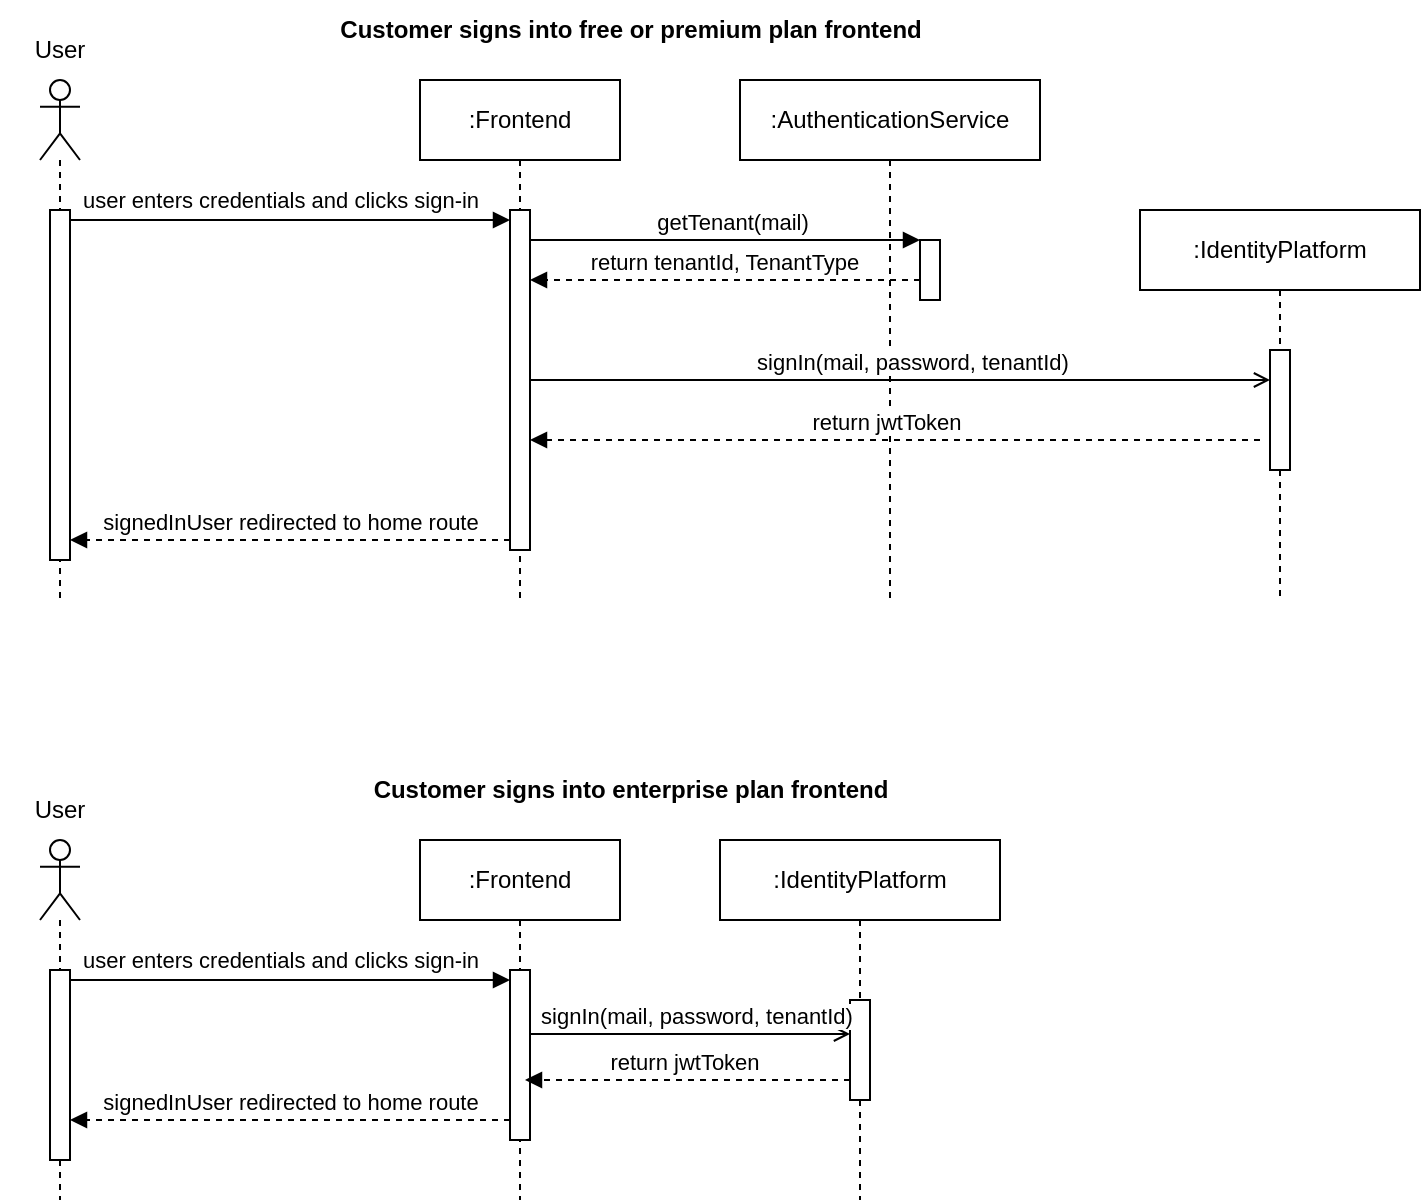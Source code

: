 <mxfile version="26.0.4">
  <diagram name="Page-1" id="2YBvvXClWsGukQMizWep">
    <mxGraphModel dx="1876" dy="673" grid="1" gridSize="10" guides="1" tooltips="1" connect="1" arrows="1" fold="1" page="1" pageScale="1" pageWidth="850" pageHeight="1100" math="0" shadow="0">
      <root>
        <mxCell id="0" />
        <mxCell id="1" parent="0" />
        <mxCell id="aM9ryv3xv72pqoxQDRHE-1" value=":Frontend" style="shape=umlLifeline;perimeter=lifelinePerimeter;whiteSpace=wrap;html=1;container=0;dropTarget=0;collapsible=0;recursiveResize=0;outlineConnect=0;portConstraint=eastwest;newEdgeStyle={&quot;edgeStyle&quot;:&quot;elbowEdgeStyle&quot;,&quot;elbow&quot;:&quot;vertical&quot;,&quot;curved&quot;:0,&quot;rounded&quot;:0};" parent="1" vertex="1">
          <mxGeometry x="40" y="40" width="100" height="260" as="geometry" />
        </mxCell>
        <mxCell id="aM9ryv3xv72pqoxQDRHE-2" value="" style="html=1;points=[];perimeter=orthogonalPerimeter;outlineConnect=0;targetShapes=umlLifeline;portConstraint=eastwest;newEdgeStyle={&quot;edgeStyle&quot;:&quot;elbowEdgeStyle&quot;,&quot;elbow&quot;:&quot;vertical&quot;,&quot;curved&quot;:0,&quot;rounded&quot;:0};" parent="aM9ryv3xv72pqoxQDRHE-1" vertex="1">
          <mxGeometry x="45" y="65" width="10" height="170" as="geometry" />
        </mxCell>
        <mxCell id="aM9ryv3xv72pqoxQDRHE-5" value=":AuthenticationService" style="shape=umlLifeline;perimeter=lifelinePerimeter;whiteSpace=wrap;html=1;container=0;dropTarget=0;collapsible=0;recursiveResize=0;outlineConnect=0;portConstraint=eastwest;newEdgeStyle={&quot;edgeStyle&quot;:&quot;elbowEdgeStyle&quot;,&quot;elbow&quot;:&quot;vertical&quot;,&quot;curved&quot;:0,&quot;rounded&quot;:0};" parent="1" vertex="1">
          <mxGeometry x="200" y="40" width="150" height="260" as="geometry" />
        </mxCell>
        <mxCell id="aM9ryv3xv72pqoxQDRHE-6" value="" style="html=1;points=[];perimeter=orthogonalPerimeter;outlineConnect=0;targetShapes=umlLifeline;portConstraint=eastwest;newEdgeStyle={&quot;edgeStyle&quot;:&quot;elbowEdgeStyle&quot;,&quot;elbow&quot;:&quot;vertical&quot;,&quot;curved&quot;:0,&quot;rounded&quot;:0};" parent="aM9ryv3xv72pqoxQDRHE-5" vertex="1">
          <mxGeometry x="90" y="80" width="10" height="30" as="geometry" />
        </mxCell>
        <mxCell id="aM9ryv3xv72pqoxQDRHE-7" value="getTenant(mail)" style="html=1;verticalAlign=bottom;endArrow=block;elbow=vertical;rounded=0;endFill=1;" parent="1" target="aM9ryv3xv72pqoxQDRHE-6" edge="1">
          <mxGeometry x="0.03" relative="1" as="geometry">
            <mxPoint x="95" y="120" as="sourcePoint" />
            <mxPoint x="330" y="120" as="targetPoint" />
            <mxPoint as="offset" />
          </mxGeometry>
        </mxCell>
        <mxCell id="aM9ryv3xv72pqoxQDRHE-8" value="&lt;div&gt;return tenantId, TenantType&lt;/div&gt;" style="html=1;verticalAlign=bottom;endArrow=block;dashed=1;endSize=6;elbow=vertical;rounded=0;endFill=1;" parent="1" source="aM9ryv3xv72pqoxQDRHE-6" edge="1">
          <mxGeometry x="0.005" relative="1" as="geometry">
            <mxPoint x="95.0" y="140.0" as="targetPoint" />
            <mxPoint x="330" y="140.0" as="sourcePoint" />
            <mxPoint as="offset" />
          </mxGeometry>
        </mxCell>
        <mxCell id="nNa0-Szrts9N3i037-bj-11" value="" style="shape=umlLifeline;perimeter=lifelinePerimeter;whiteSpace=wrap;html=1;container=1;dropTarget=0;collapsible=0;recursiveResize=0;outlineConnect=0;portConstraint=eastwest;newEdgeStyle={&quot;curved&quot;:0,&quot;rounded&quot;:0};participant=umlActor;" parent="1" vertex="1">
          <mxGeometry x="-150" y="40" width="20" height="260" as="geometry" />
        </mxCell>
        <mxCell id="nNa0-Szrts9N3i037-bj-12" value="" style="html=1;points=[[0,0,0,0,5],[0,1,0,0,-5],[1,0,0,0,5],[1,1,0,0,-5]];perimeter=orthogonalPerimeter;outlineConnect=0;targetShapes=umlLifeline;portConstraint=eastwest;newEdgeStyle={&quot;curved&quot;:0,&quot;rounded&quot;:0};" parent="nNa0-Szrts9N3i037-bj-11" vertex="1">
          <mxGeometry x="5" y="65" width="10" height="175" as="geometry" />
        </mxCell>
        <mxCell id="nNa0-Szrts9N3i037-bj-13" style="rounded=0;orthogonalLoop=1;jettySize=auto;html=1;exitX=1;exitY=0;exitDx=0;exitDy=5;exitPerimeter=0;endArrow=block;endFill=1;" parent="1" source="nNa0-Szrts9N3i037-bj-12" target="aM9ryv3xv72pqoxQDRHE-2" edge="1">
          <mxGeometry relative="1" as="geometry">
            <mxPoint x="-35" y="125" as="sourcePoint" />
            <mxPoint x="90" y="40" as="targetPoint" />
          </mxGeometry>
        </mxCell>
        <mxCell id="nNa0-Szrts9N3i037-bj-14" value="user enters credentials and clicks sign-in" style="edgeLabel;html=1;align=center;verticalAlign=middle;resizable=0;points=[];" parent="nNa0-Szrts9N3i037-bj-13" connectable="0" vertex="1">
          <mxGeometry x="-0.263" y="2" relative="1" as="geometry">
            <mxPoint x="24" y="-8" as="offset" />
          </mxGeometry>
        </mxCell>
        <mxCell id="yJ8pUK9ekAkScPRqOabi-1" value="&lt;div&gt;&lt;b&gt;Customer signs into free or premium plan frontend&lt;/b&gt;&lt;/div&gt;" style="text;html=1;align=center;verticalAlign=middle;resizable=0;points=[];autosize=1;strokeColor=none;fillColor=none;" parent="1" vertex="1">
          <mxGeometry x="-10" width="310" height="30" as="geometry" />
        </mxCell>
        <mxCell id="yJ8pUK9ekAkScPRqOabi-15" value="signedInUser redirected to home route" style="html=1;verticalAlign=bottom;endArrow=block;dashed=1;endSize=6;elbow=vertical;rounded=0;endFill=1;" parent="1" target="nNa0-Szrts9N3i037-bj-12" edge="1">
          <mxGeometry relative="1" as="geometry">
            <mxPoint x="-35" y="270.0" as="targetPoint" />
            <mxPoint x="85" y="270.0" as="sourcePoint" />
          </mxGeometry>
        </mxCell>
        <mxCell id="yJ8pUK9ekAkScPRqOabi-17" value=":IdentityPlatform" style="shape=umlLifeline;perimeter=lifelinePerimeter;whiteSpace=wrap;html=1;container=0;dropTarget=0;collapsible=0;recursiveResize=0;outlineConnect=0;portConstraint=eastwest;newEdgeStyle={&quot;edgeStyle&quot;:&quot;elbowEdgeStyle&quot;,&quot;elbow&quot;:&quot;vertical&quot;,&quot;curved&quot;:0,&quot;rounded&quot;:0};" parent="1" vertex="1">
          <mxGeometry x="400" y="105" width="140" height="195" as="geometry" />
        </mxCell>
        <mxCell id="yJ8pUK9ekAkScPRqOabi-22" value="" style="html=1;points=[];perimeter=orthogonalPerimeter;outlineConnect=0;targetShapes=umlLifeline;portConstraint=eastwest;newEdgeStyle={&quot;edgeStyle&quot;:&quot;elbowEdgeStyle&quot;,&quot;elbow&quot;:&quot;vertical&quot;,&quot;curved&quot;:0,&quot;rounded&quot;:0};" parent="yJ8pUK9ekAkScPRqOabi-17" vertex="1">
          <mxGeometry x="65" y="70" width="10" height="60" as="geometry" />
        </mxCell>
        <mxCell id="yJ8pUK9ekAkScPRqOabi-11" value="signIn(mail, password, tenantId)" style="html=1;verticalAlign=bottom;endArrow=open;elbow=vertical;rounded=0;endFill=0;" parent="1" target="yJ8pUK9ekAkScPRqOabi-22" edge="1" source="aM9ryv3xv72pqoxQDRHE-2">
          <mxGeometry x="0.03" relative="1" as="geometry">
            <mxPoint x="100" y="190" as="sourcePoint" />
            <mxPoint x="460" y="190" as="targetPoint" />
            <mxPoint as="offset" />
          </mxGeometry>
        </mxCell>
        <mxCell id="54LgdmjdjbwfD4eReeFe-1" value="User" style="text;html=1;align=center;verticalAlign=middle;whiteSpace=wrap;rounded=0;" vertex="1" parent="1">
          <mxGeometry x="-170" y="10" width="60" height="30" as="geometry" />
        </mxCell>
        <mxCell id="54LgdmjdjbwfD4eReeFe-3" value="&lt;div&gt;return jwtToken&lt;/div&gt;" style="html=1;verticalAlign=bottom;endArrow=block;dashed=1;endSize=6;elbow=vertical;rounded=0;endFill=1;" edge="1" parent="1" target="aM9ryv3xv72pqoxQDRHE-2">
          <mxGeometry x="0.026" relative="1" as="geometry">
            <mxPoint x="100" y="220" as="targetPoint" />
            <mxPoint x="460" y="220" as="sourcePoint" />
            <mxPoint as="offset" />
          </mxGeometry>
        </mxCell>
        <mxCell id="54LgdmjdjbwfD4eReeFe-38" value=":Frontend" style="shape=umlLifeline;perimeter=lifelinePerimeter;whiteSpace=wrap;html=1;container=0;dropTarget=0;collapsible=0;recursiveResize=0;outlineConnect=0;portConstraint=eastwest;newEdgeStyle={&quot;edgeStyle&quot;:&quot;elbowEdgeStyle&quot;,&quot;elbow&quot;:&quot;vertical&quot;,&quot;curved&quot;:0,&quot;rounded&quot;:0};" vertex="1" parent="1">
          <mxGeometry x="40" y="420" width="100" height="180" as="geometry" />
        </mxCell>
        <mxCell id="54LgdmjdjbwfD4eReeFe-39" value="" style="html=1;points=[];perimeter=orthogonalPerimeter;outlineConnect=0;targetShapes=umlLifeline;portConstraint=eastwest;newEdgeStyle={&quot;edgeStyle&quot;:&quot;elbowEdgeStyle&quot;,&quot;elbow&quot;:&quot;vertical&quot;,&quot;curved&quot;:0,&quot;rounded&quot;:0};" vertex="1" parent="54LgdmjdjbwfD4eReeFe-38">
          <mxGeometry x="45" y="65" width="10" height="85" as="geometry" />
        </mxCell>
        <mxCell id="54LgdmjdjbwfD4eReeFe-44" value="" style="shape=umlLifeline;perimeter=lifelinePerimeter;whiteSpace=wrap;html=1;container=1;dropTarget=0;collapsible=0;recursiveResize=0;outlineConnect=0;portConstraint=eastwest;newEdgeStyle={&quot;curved&quot;:0,&quot;rounded&quot;:0};participant=umlActor;" vertex="1" parent="1">
          <mxGeometry x="-150" y="420" width="20" height="180" as="geometry" />
        </mxCell>
        <mxCell id="54LgdmjdjbwfD4eReeFe-45" value="" style="html=1;points=[[0,0,0,0,5],[0,1,0,0,-5],[1,0,0,0,5],[1,1,0,0,-5]];perimeter=orthogonalPerimeter;outlineConnect=0;targetShapes=umlLifeline;portConstraint=eastwest;newEdgeStyle={&quot;curved&quot;:0,&quot;rounded&quot;:0};" vertex="1" parent="54LgdmjdjbwfD4eReeFe-44">
          <mxGeometry x="5" y="65" width="10" height="95" as="geometry" />
        </mxCell>
        <mxCell id="54LgdmjdjbwfD4eReeFe-46" style="rounded=0;orthogonalLoop=1;jettySize=auto;html=1;exitX=1;exitY=0;exitDx=0;exitDy=5;exitPerimeter=0;endArrow=block;endFill=1;" edge="1" parent="1" source="54LgdmjdjbwfD4eReeFe-45" target="54LgdmjdjbwfD4eReeFe-39">
          <mxGeometry relative="1" as="geometry">
            <mxPoint x="-35" y="505" as="sourcePoint" />
            <mxPoint x="90" y="420" as="targetPoint" />
          </mxGeometry>
        </mxCell>
        <mxCell id="54LgdmjdjbwfD4eReeFe-47" value="user enters credentials and clicks sign-in" style="edgeLabel;html=1;align=center;verticalAlign=middle;resizable=0;points=[];" connectable="0" vertex="1" parent="54LgdmjdjbwfD4eReeFe-46">
          <mxGeometry x="-0.263" y="2" relative="1" as="geometry">
            <mxPoint x="24" y="-8" as="offset" />
          </mxGeometry>
        </mxCell>
        <mxCell id="54LgdmjdjbwfD4eReeFe-48" value="&lt;div&gt;&lt;b&gt;Customer signs into enterprise plan frontend&lt;/b&gt;&lt;/div&gt;" style="text;html=1;align=center;verticalAlign=middle;resizable=0;points=[];autosize=1;strokeColor=none;fillColor=none;" vertex="1" parent="1">
          <mxGeometry x="5" y="380" width="280" height="30" as="geometry" />
        </mxCell>
        <mxCell id="54LgdmjdjbwfD4eReeFe-49" value="signedInUser redirected to home route" style="html=1;verticalAlign=bottom;endArrow=block;dashed=1;endSize=6;elbow=vertical;rounded=0;endFill=1;" edge="1" parent="1">
          <mxGeometry relative="1" as="geometry">
            <mxPoint x="-135" y="560.0" as="targetPoint" />
            <mxPoint x="85" y="560.0" as="sourcePoint" />
          </mxGeometry>
        </mxCell>
        <mxCell id="54LgdmjdjbwfD4eReeFe-50" value=":IdentityPlatform" style="shape=umlLifeline;perimeter=lifelinePerimeter;whiteSpace=wrap;html=1;container=0;dropTarget=0;collapsible=0;recursiveResize=0;outlineConnect=0;portConstraint=eastwest;newEdgeStyle={&quot;edgeStyle&quot;:&quot;elbowEdgeStyle&quot;,&quot;elbow&quot;:&quot;vertical&quot;,&quot;curved&quot;:0,&quot;rounded&quot;:0};" vertex="1" parent="1">
          <mxGeometry x="190" y="420" width="140" height="180" as="geometry" />
        </mxCell>
        <mxCell id="54LgdmjdjbwfD4eReeFe-51" value="" style="html=1;points=[];perimeter=orthogonalPerimeter;outlineConnect=0;targetShapes=umlLifeline;portConstraint=eastwest;newEdgeStyle={&quot;edgeStyle&quot;:&quot;elbowEdgeStyle&quot;,&quot;elbow&quot;:&quot;vertical&quot;,&quot;curved&quot;:0,&quot;rounded&quot;:0};" vertex="1" parent="54LgdmjdjbwfD4eReeFe-50">
          <mxGeometry x="65" y="80" width="10" height="50" as="geometry" />
        </mxCell>
        <mxCell id="54LgdmjdjbwfD4eReeFe-52" value="signIn(mail, password, tenantId)" style="html=1;verticalAlign=bottom;endArrow=open;elbow=vertical;rounded=0;endFill=0;" edge="1" parent="1" target="54LgdmjdjbwfD4eReeFe-51">
          <mxGeometry x="0.03" relative="1" as="geometry">
            <mxPoint x="95" y="517" as="sourcePoint" />
            <mxPoint x="245" y="517" as="targetPoint" />
            <mxPoint as="offset" />
          </mxGeometry>
        </mxCell>
        <mxCell id="54LgdmjdjbwfD4eReeFe-53" value="User" style="text;html=1;align=center;verticalAlign=middle;whiteSpace=wrap;rounded=0;" vertex="1" parent="1">
          <mxGeometry x="-170" y="390" width="60" height="30" as="geometry" />
        </mxCell>
        <mxCell id="54LgdmjdjbwfD4eReeFe-54" value="&lt;div&gt;return jwtToken&lt;/div&gt;" style="html=1;verticalAlign=bottom;endArrow=block;dashed=1;endSize=6;elbow=vertical;rounded=0;endFill=1;" edge="1" parent="1" source="54LgdmjdjbwfD4eReeFe-51">
          <mxGeometry x="0.026" relative="1" as="geometry">
            <mxPoint x="92.5" y="540" as="targetPoint" />
            <mxPoint x="250" y="540" as="sourcePoint" />
            <mxPoint as="offset" />
          </mxGeometry>
        </mxCell>
      </root>
    </mxGraphModel>
  </diagram>
</mxfile>
